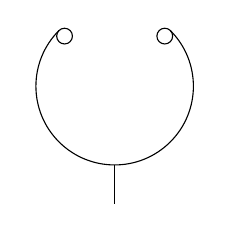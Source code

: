 \draw (135:1) arc[start angle=135,delta angle=270,radius=1];
\draw (45:0.9) circle (0.1);
\draw (135:0.9) circle (0.1);
\draw (0,-1) -- (0,-1.5);

